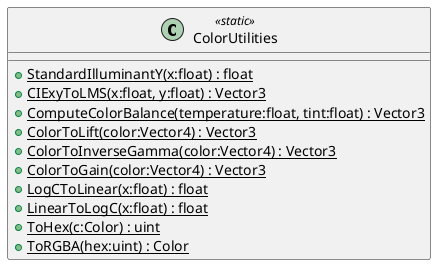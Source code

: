 @startuml
class ColorUtilities <<static>> {
    + {static} StandardIlluminantY(x:float) : float
    + {static} CIExyToLMS(x:float, y:float) : Vector3
    + {static} ComputeColorBalance(temperature:float, tint:float) : Vector3
    + {static} ColorToLift(color:Vector4) : Vector3
    + {static} ColorToInverseGamma(color:Vector4) : Vector3
    + {static} ColorToGain(color:Vector4) : Vector3
    + {static} LogCToLinear(x:float) : float
    + {static} LinearToLogC(x:float) : float
    + {static} ToHex(c:Color) : uint
    + {static} ToRGBA(hex:uint) : Color
}
@enduml
